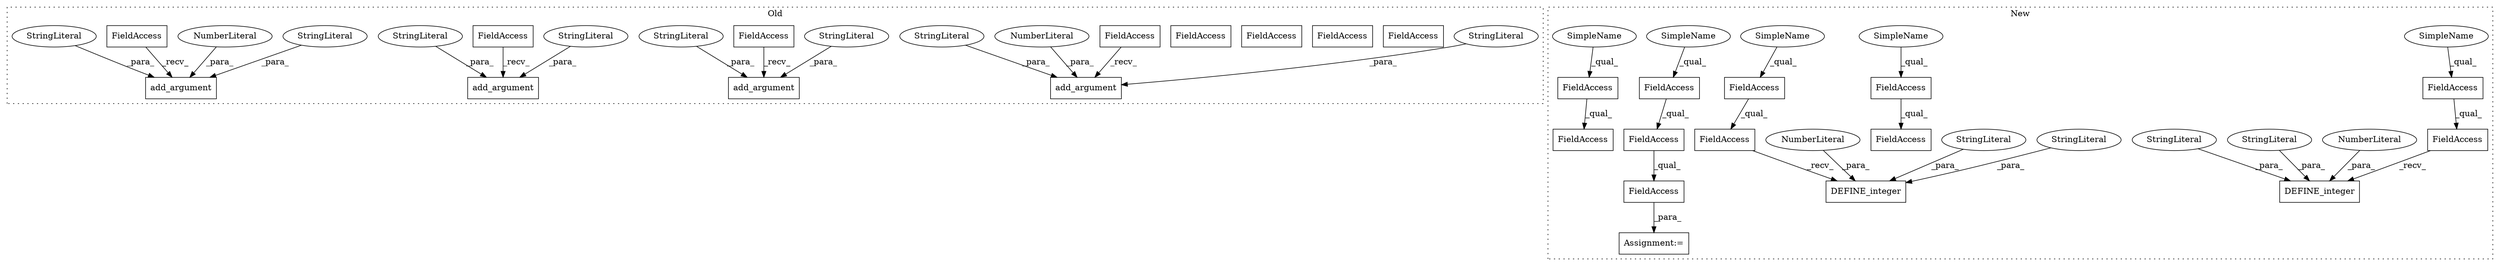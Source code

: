 digraph G {
subgraph cluster0 {
1 [label="add_argument" a="32" s="519,580" l="13,1" shape="box"];
4 [label="NumberLiteral" a="34" s="547" l="3" shape="ellipse"];
5 [label="add_argument" a="32" s="594,659" l="13,1" shape="box"];
6 [label="FieldAccess" a="22" s="666" l="6" shape="box"];
7 [label="add_argument" a="32" s="673,753" l="13,1" shape="box"];
9 [label="FieldAccess" a="22" s="512" l="6" shape="box"];
10 [label="FieldAccess" a="22" s="462" l="6" shape="box"];
11 [label="FieldAccess" a="22" s="587" l="6" shape="box"];
18 [label="StringLiteral" a="45" s="686" l="17" shape="ellipse"];
19 [label="StringLiteral" a="45" s="607" l="13" shape="ellipse"];
20 [label="StringLiteral" a="45" s="555" l="25" shape="ellipse"];
21 [label="StringLiteral" a="45" s="628" l="31" shape="ellipse"];
22 [label="StringLiteral" a="45" s="532" l="14" shape="ellipse"];
23 [label="StringLiteral" a="45" s="711" l="42" shape="ellipse"];
29 [label="add_argument" a="32" s="469,505" l="13,1" shape="box"];
30 [label="StringLiteral" a="45" s="482" l="8" shape="ellipse"];
31 [label="StringLiteral" a="45" s="499" l="6" shape="ellipse"];
38 [label="NumberLiteral" a="34" s="491" l="3" shape="ellipse"];
39 [label="FieldAccess" a="22" s="512" l="6" shape="box"];
40 [label="FieldAccess" a="22" s="462" l="6" shape="box"];
41 [label="FieldAccess" a="22" s="666" l="6" shape="box"];
42 [label="FieldAccess" a="22" s="587" l="6" shape="box"];
label = "Old";
style="dotted";
}
subgraph cluster1 {
2 [label="DEFINE_integer" a="32" s="634,695" l="15,1" shape="box"];
3 [label="NumberLiteral" a="34" s="661" l="2" shape="ellipse"];
8 [label="FieldAccess" a="22" s="613" l="20" shape="box"];
12 [label="FieldAccess" a="22" s="613" l="14" shape="box"];
13 [label="FieldAccess" a="22" s="912" l="14" shape="box"];
14 [label="FieldAccess" a="22" s="468" l="14" shape="box"];
15 [label="FieldAccess" a="22" s="468" l="20" shape="box"];
16 [label="StringLiteral" a="45" s="664" l="31" shape="ellipse"];
17 [label="StringLiteral" a="45" s="649" l="11" shape="ellipse"];
24 [label="FieldAccess" a="22" s="806" l="14" shape="box"];
25 [label="FieldAccess" a="22" s="806" l="20" shape="box"];
26 [label="FieldAccess" a="22" s="912" l="20" shape="box"];
27 [label="FieldAccess" a="22" s="912" l="26" shape="box"];
28 [label="Assignment:=" a="7" s="911" l="1" shape="box"];
32 [label="FieldAccess" a="22" s="382" l="14" shape="box"];
33 [label="FieldAccess" a="22" s="382" l="20" shape="box"];
34 [label="DEFINE_integer" a="32" s="489,521" l="15,1" shape="box"];
35 [label="StringLiteral" a="45" s="504" l="6" shape="ellipse"];
36 [label="StringLiteral" a="45" s="515" l="6" shape="ellipse"];
37 [label="NumberLiteral" a="34" s="511" l="3" shape="ellipse"];
43 [label="SimpleName" a="42" s="806" l="10" shape="ellipse"];
44 [label="SimpleName" a="42" s="468" l="10" shape="ellipse"];
45 [label="SimpleName" a="42" s="613" l="10" shape="ellipse"];
46 [label="SimpleName" a="42" s="912" l="10" shape="ellipse"];
47 [label="SimpleName" a="42" s="382" l="10" shape="ellipse"];
label = "New";
style="dotted";
}
3 -> 2 [label="_para_"];
4 -> 1 [label="_para_"];
8 -> 2 [label="_recv_"];
12 -> 8 [label="_qual_"];
13 -> 26 [label="_qual_"];
14 -> 15 [label="_qual_"];
15 -> 34 [label="_recv_"];
16 -> 2 [label="_para_"];
17 -> 2 [label="_para_"];
18 -> 7 [label="_para_"];
19 -> 5 [label="_para_"];
20 -> 1 [label="_para_"];
21 -> 5 [label="_para_"];
22 -> 1 [label="_para_"];
23 -> 7 [label="_para_"];
24 -> 25 [label="_qual_"];
26 -> 27 [label="_qual_"];
27 -> 28 [label="_para_"];
30 -> 29 [label="_para_"];
31 -> 29 [label="_para_"];
32 -> 33 [label="_qual_"];
35 -> 34 [label="_para_"];
36 -> 34 [label="_para_"];
37 -> 34 [label="_para_"];
38 -> 29 [label="_para_"];
39 -> 1 [label="_recv_"];
40 -> 29 [label="_recv_"];
41 -> 7 [label="_recv_"];
42 -> 5 [label="_recv_"];
43 -> 24 [label="_qual_"];
44 -> 14 [label="_qual_"];
45 -> 12 [label="_qual_"];
46 -> 13 [label="_qual_"];
47 -> 32 [label="_qual_"];
}